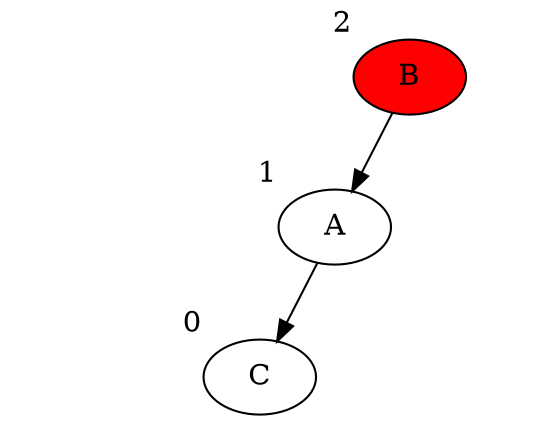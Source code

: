 strict digraph {
    rank1 [style=invisible];
    rank2 [style=invisible];

    B [xlabel = "2", fillcolor=red, style=filled];
    A [xlabel = "1"];
    C [xlabel = "0"];
    B -> A;
    A -> C;

    d [style=invis];
    e [style=invis];
    B -> d [style=invis];
    A -> e [style=invis];


    {
        rank = same;
        rank1 -> A -> d [style=invis];
    }

    {
        rank = same;
        rank2 -> C -> e [style=invis];
    }

}
